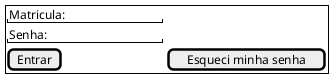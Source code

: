 @startsalt
{+
  "Matricula:         "
  "Senha:             "
  [Entrar] | [Esqueci minha senha]
}
@endsalt
